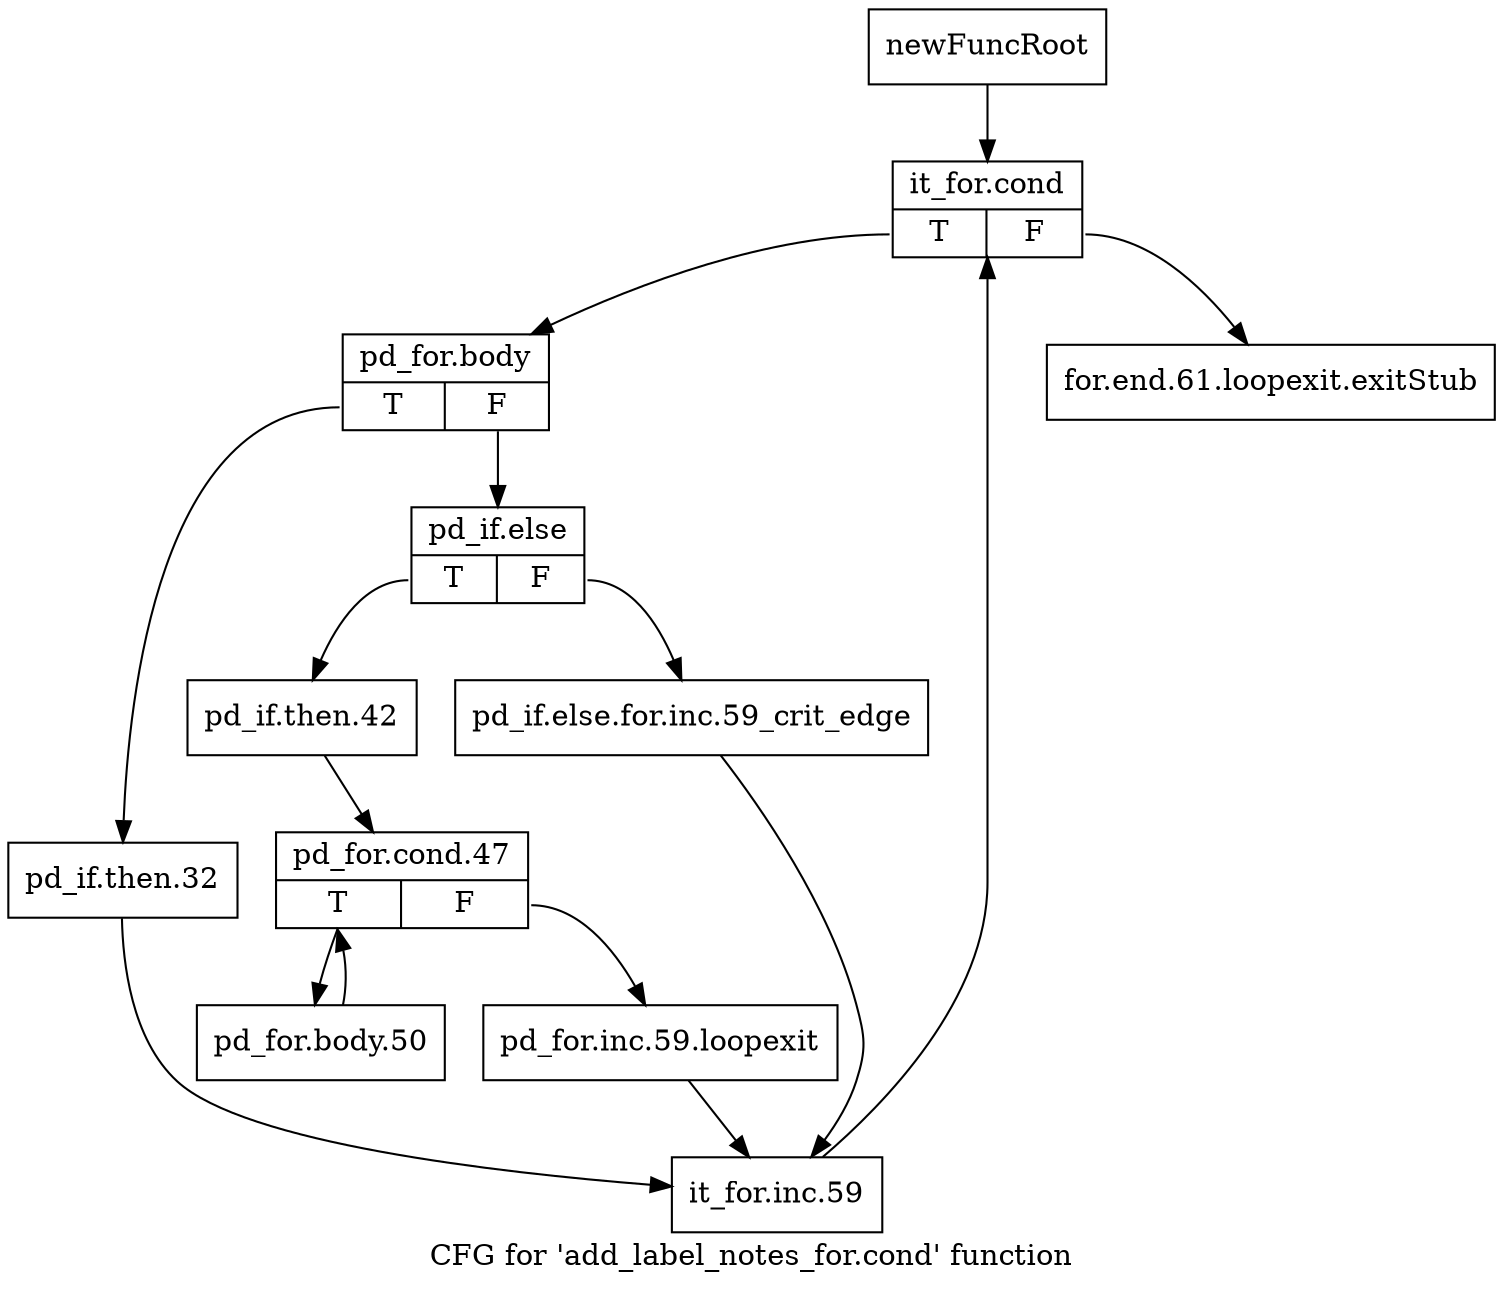 digraph "CFG for 'add_label_notes_for.cond' function" {
	label="CFG for 'add_label_notes_for.cond' function";

	Node0xb0d29f0 [shape=record,label="{newFuncRoot}"];
	Node0xb0d29f0 -> Node0xb12c940;
	Node0xb12c8f0 [shape=record,label="{for.end.61.loopexit.exitStub}"];
	Node0xb12c940 [shape=record,label="{it_for.cond|{<s0>T|<s1>F}}"];
	Node0xb12c940:s0 -> Node0xb12c990;
	Node0xb12c940:s1 -> Node0xb12c8f0;
	Node0xb12c990 [shape=record,label="{pd_for.body|{<s0>T|<s1>F}}"];
	Node0xb12c990:s0 -> Node0xb12cbc0;
	Node0xb12c990:s1 -> Node0xb12c9e0;
	Node0xb12c9e0 [shape=record,label="{pd_if.else|{<s0>T|<s1>F}}"];
	Node0xb12c9e0:s0 -> Node0xb12ca80;
	Node0xb12c9e0:s1 -> Node0xb12ca30;
	Node0xb12ca30 [shape=record,label="{pd_if.else.for.inc.59_crit_edge}"];
	Node0xb12ca30 -> Node0xb12cc10;
	Node0xb12ca80 [shape=record,label="{pd_if.then.42}"];
	Node0xb12ca80 -> Node0xb12cad0;
	Node0xb12cad0 [shape=record,label="{pd_for.cond.47|{<s0>T|<s1>F}}"];
	Node0xb12cad0:s0 -> Node0xb12cb70;
	Node0xb12cad0:s1 -> Node0xb12cb20;
	Node0xb12cb20 [shape=record,label="{pd_for.inc.59.loopexit}"];
	Node0xb12cb20 -> Node0xb12cc10;
	Node0xb12cb70 [shape=record,label="{pd_for.body.50}"];
	Node0xb12cb70 -> Node0xb12cad0;
	Node0xb12cbc0 [shape=record,label="{pd_if.then.32}"];
	Node0xb12cbc0 -> Node0xb12cc10;
	Node0xb12cc10 [shape=record,label="{it_for.inc.59}"];
	Node0xb12cc10 -> Node0xb12c940;
}
